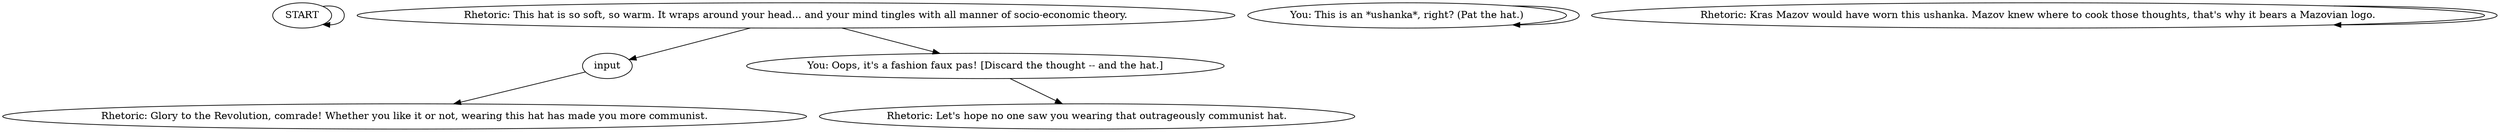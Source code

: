 # LAIR ORB / wearing revolutionary hat
# Putting the hat on gives a one time +1 to Mazovian Socio-Economics, you communist failure.
# ==================================================
digraph G {
	  0 [label="START"];
	  1 [label="input"];
	  2 [label="You: This is an *ushanka*, right? (Pat the hat.)"];
	  3 [label="Rhetoric: Kras Mazov would have worn this ushanka. Mazov knew where to cook those thoughts, that's why it bears a Mazovian logo."];
	  4 [label="Rhetoric: Glory to the Revolution, comrade! Whether you like it or not, wearing this hat has made you more communist."];
	  5 [label="Rhetoric: This hat is so soft, so warm. It wraps around your head... and your mind tingles with all manner of socio-economic theory."];
	  6 [label="You: Oops, it's a fashion faux pas! [Discard the thought -- and the hat.]"];
	  7 [label="Rhetoric: Let's hope no one saw you wearing that outrageously communist hat."];
	  0 -> 0
	  1 -> 4
	  2 -> 2
	  3 -> 3
	  5 -> 1
	  5 -> 6
	  6 -> 7
}

